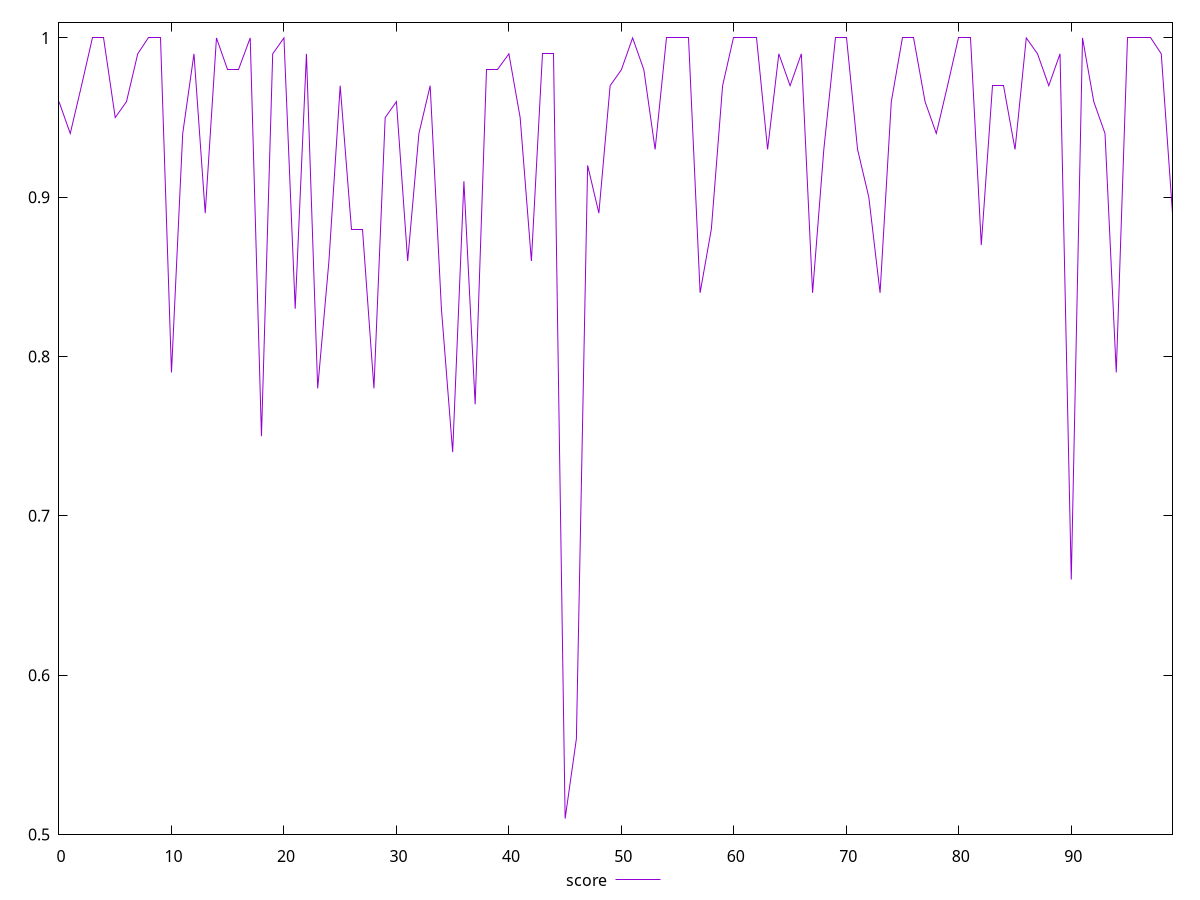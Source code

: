 reset

$score <<EOF
0 0.96
1 0.94
2 0.97
3 1
4 1
5 0.95
6 0.96
7 0.99
8 1
9 1
10 0.79
11 0.94
12 0.99
13 0.89
14 1
15 0.98
16 0.98
17 1
18 0.75
19 0.99
20 1
21 0.83
22 0.99
23 0.78
24 0.86
25 0.97
26 0.88
27 0.88
28 0.78
29 0.95
30 0.96
31 0.86
32 0.94
33 0.97
34 0.83
35 0.74
36 0.91
37 0.77
38 0.98
39 0.98
40 0.99
41 0.95
42 0.86
43 0.99
44 0.99
45 0.51
46 0.56
47 0.92
48 0.89
49 0.97
50 0.98
51 1
52 0.98
53 0.93
54 1
55 1
56 1
57 0.84
58 0.88
59 0.97
60 1
61 1
62 1
63 0.93
64 0.99
65 0.97
66 0.99
67 0.84
68 0.93
69 1
70 1
71 0.93
72 0.9
73 0.84
74 0.96
75 1
76 1
77 0.96
78 0.94
79 0.97
80 1
81 1
82 0.87
83 0.97
84 0.97
85 0.93
86 1
87 0.99
88 0.97
89 0.99
90 0.66
91 1
92 0.96
93 0.94
94 0.79
95 1
96 1
97 1
98 0.99
99 0.89
EOF

set key outside below
set xrange [0:99]
set yrange [0.5002:1.0098]
set trange [0.5002:1.0098]
set terminal svg size 640, 500 enhanced background rgb 'white'
set output "report_00015_2021-02-09T16-11-33.973Z/mainthread-work-breakdown/samples/pages+cached+noadtech+nomedia+nocss/score/values.svg"

plot $score title "score" with line

reset
